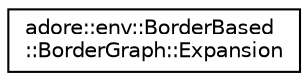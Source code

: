 digraph "Graphical Class Hierarchy"
{
 // LATEX_PDF_SIZE
  edge [fontname="Helvetica",fontsize="10",labelfontname="Helvetica",labelfontsize="10"];
  node [fontname="Helvetica",fontsize="10",shape=record];
  rankdir="LR";
  Node0 [label="adore::env::BorderBased\l::BorderGraph::Expansion",height=0.2,width=0.4,color="black", fillcolor="white", style="filled",URL="$classadore_1_1env_1_1BorderBased_1_1BorderGraph_1_1Expansion.html",tooltip=" "];
}
